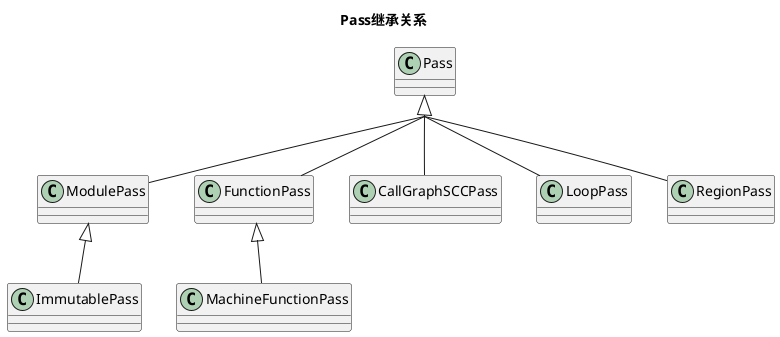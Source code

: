 @startuml

title "Pass继承关系"

skinparam groupInheritance 2

' *****
' 类声明
' *****
class Pass {

}

class ModulePass {

}

class FunctionPass {

}

class CallGraphSCCPass {

}

class LoopPass {

}

class RegionPass {

}

class ImmutablePass {

}

class MachineFunctionPass {

}

' *****
' 类关系
' *****

' Pass 继承关系
Pass                              <|-down-                    ModulePass
Pass                              <|-down-                    FunctionPass
Pass                              <|-down-                    CallGraphSCCPass
Pass                              <|-down-                    LoopPass
Pass                              <|-down-                    RegionPass

' ModulePass继承关系
ModulePass                        <|-down-                    ImmutablePass

' FunctionPass继承关系
FunctionPass                      <|-down-                    MachineFunctionPass

@enduml